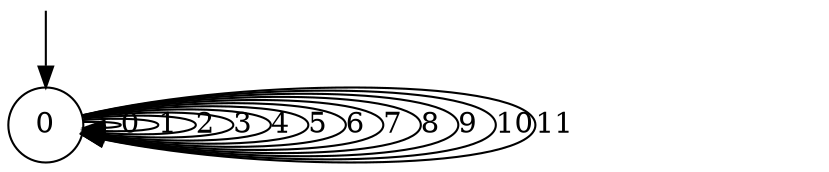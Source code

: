 digraph g {

	s0 [shape="circle" label="0"];
	s0 -> s0 [label="0"];
	s0 -> s0 [label="1"];
	s0 -> s0 [label="2"];
	s0 -> s0 [label="3"];
	s0 -> s0 [label="4"];
	s0 -> s0 [label="5"];
	s0 -> s0 [label="6"];
	s0 -> s0 [label="7"];
	s0 -> s0 [label="8"];
	s0 -> s0 [label="9"];
	s0 -> s0 [label="10"];
	s0 -> s0 [label="11"];

__start0 [label="" shape="none" width="0" height="0"];
__start0 -> s0;

}
